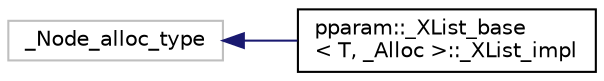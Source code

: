 digraph "Graphical Class Hierarchy"
{
 // LATEX_PDF_SIZE
  edge [fontname="Helvetica",fontsize="10",labelfontname="Helvetica",labelfontsize="10"];
  node [fontname="Helvetica",fontsize="10",shape=record];
  rankdir="LR";
  Node109 [label="_Node_alloc_type",height=0.2,width=0.4,color="grey75", fillcolor="white", style="filled",tooltip=" "];
  Node109 -> Node0 [dir="back",color="midnightblue",fontsize="10",style="solid",fontname="Helvetica"];
  Node0 [label="pparam::_XList_base\l\< T, _Alloc \>::_XList_impl",height=0.2,width=0.4,color="black", fillcolor="white", style="filled",URL="$structpparam_1_1__XList__base_1_1__XList__impl.html",tooltip=" "];
}
